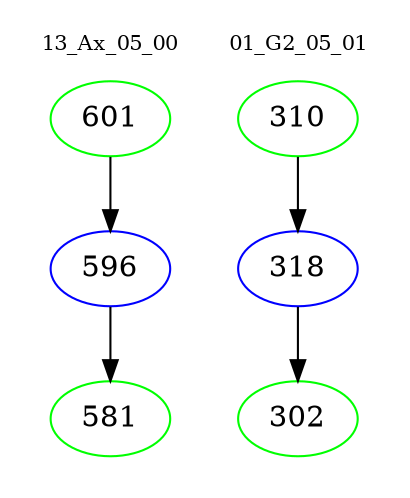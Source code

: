 digraph{
subgraph cluster_0 {
color = white
label = "13_Ax_05_00";
fontsize=10;
T0_601 [label="601", color="green"]
T0_601 -> T0_596 [color="black"]
T0_596 [label="596", color="blue"]
T0_596 -> T0_581 [color="black"]
T0_581 [label="581", color="green"]
}
subgraph cluster_1 {
color = white
label = "01_G2_05_01";
fontsize=10;
T1_310 [label="310", color="green"]
T1_310 -> T1_318 [color="black"]
T1_318 [label="318", color="blue"]
T1_318 -> T1_302 [color="black"]
T1_302 [label="302", color="green"]
}
}
